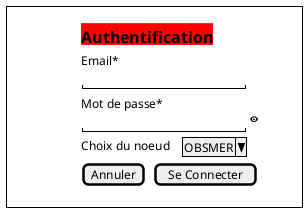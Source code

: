 @startsalt
{
 {+
    .
    { | . | . | . | . | . | . | . | . | . | . | . | . | . | . |  <back:red><font color=black><size:16><b>Authentification  | . | . | . | . | . | . | . | . |}
    { | . | . | . | . | . | . | . | . | . | . | . | . | . | . |  Email*  }
    { | . | . | . | . | . | . | . | . | . | . | . | . | . | . |   "                    "  | . | . | . | . | . | . | . | . |}
    { | . | . | . | . | . | . | . | . | . | . | . | . | . | . |   Mot de passe*  }
    { | . | . | . | . | . | . | . | . | . | . | . | . | . | . |   "                    "  | <b><&eye> | . | . | . | . | . | . | . | . |}
    { | . | . | . | . | . | . | . | . | . | . | . | . | . | . |   Choix du noeud | . | . | ^OBSMER^| . | . | . | . | . | . | . | . |}
    { | . | . | . | . | . | . | . | . | . | . | . | . | . | . |   [Annuler]  | .| [Se Connecter] | . | . | . | . | . | . | . | . |}
    .
 }
}
@endsalt

